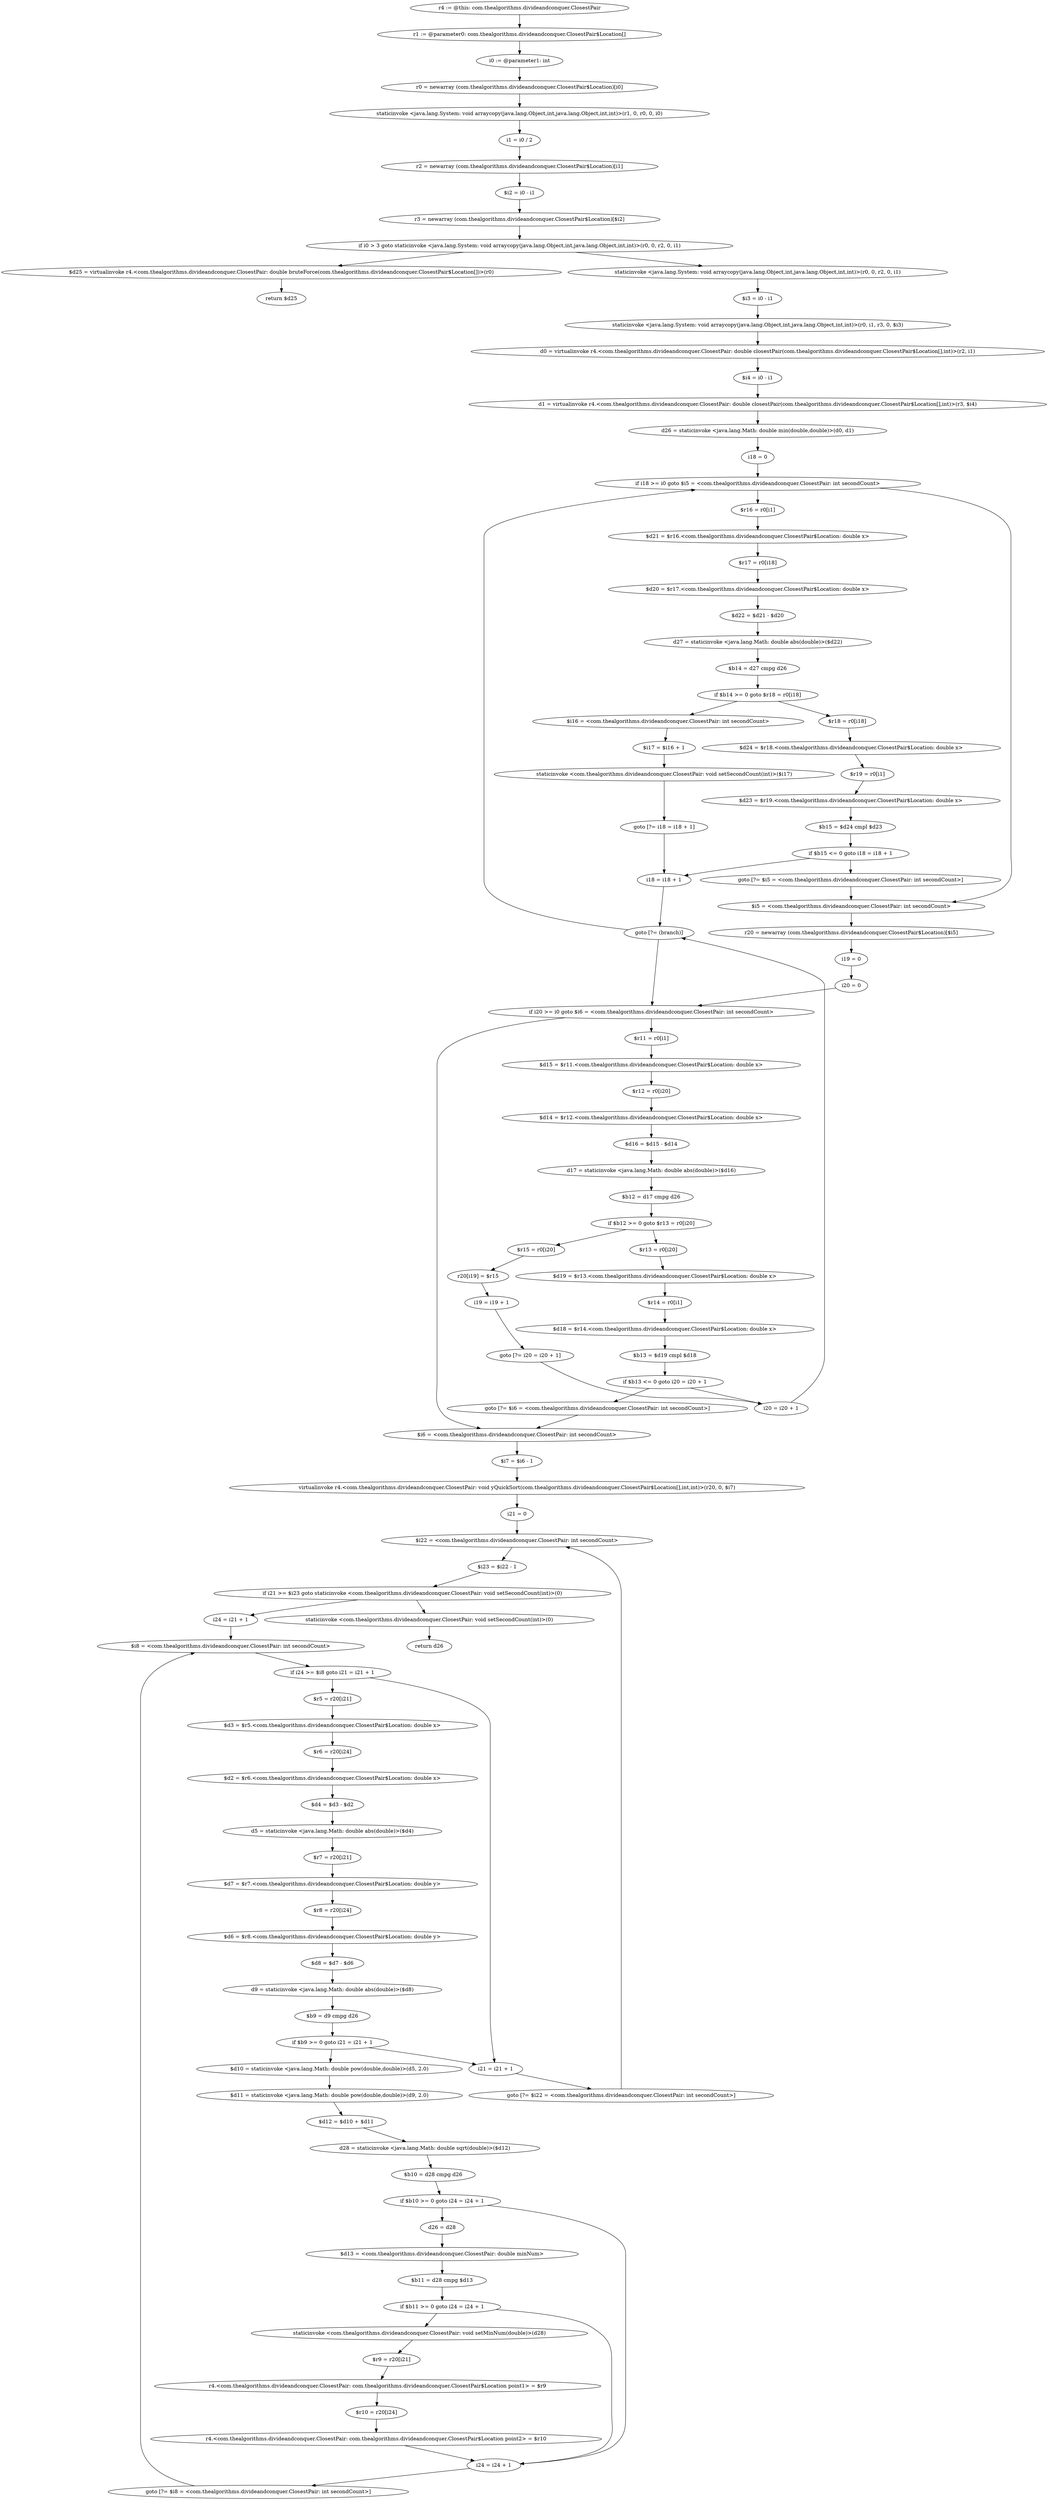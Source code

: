 digraph "unitGraph" {
    "r4 := @this: com.thealgorithms.divideandconquer.ClosestPair"
    "r1 := @parameter0: com.thealgorithms.divideandconquer.ClosestPair$Location[]"
    "i0 := @parameter1: int"
    "r0 = newarray (com.thealgorithms.divideandconquer.ClosestPair$Location)[i0]"
    "staticinvoke <java.lang.System: void arraycopy(java.lang.Object,int,java.lang.Object,int,int)>(r1, 0, r0, 0, i0)"
    "i1 = i0 / 2"
    "r2 = newarray (com.thealgorithms.divideandconquer.ClosestPair$Location)[i1]"
    "$i2 = i0 - i1"
    "r3 = newarray (com.thealgorithms.divideandconquer.ClosestPair$Location)[$i2]"
    "if i0 > 3 goto staticinvoke <java.lang.System: void arraycopy(java.lang.Object,int,java.lang.Object,int,int)>(r0, 0, r2, 0, i1)"
    "$d25 = virtualinvoke r4.<com.thealgorithms.divideandconquer.ClosestPair: double bruteForce(com.thealgorithms.divideandconquer.ClosestPair$Location[])>(r0)"
    "return $d25"
    "staticinvoke <java.lang.System: void arraycopy(java.lang.Object,int,java.lang.Object,int,int)>(r0, 0, r2, 0, i1)"
    "$i3 = i0 - i1"
    "staticinvoke <java.lang.System: void arraycopy(java.lang.Object,int,java.lang.Object,int,int)>(r0, i1, r3, 0, $i3)"
    "d0 = virtualinvoke r4.<com.thealgorithms.divideandconquer.ClosestPair: double closestPair(com.thealgorithms.divideandconquer.ClosestPair$Location[],int)>(r2, i1)"
    "$i4 = i0 - i1"
    "d1 = virtualinvoke r4.<com.thealgorithms.divideandconquer.ClosestPair: double closestPair(com.thealgorithms.divideandconquer.ClosestPair$Location[],int)>(r3, $i4)"
    "d26 = staticinvoke <java.lang.Math: double min(double,double)>(d0, d1)"
    "i18 = 0"
    "if i18 >= i0 goto $i5 = <com.thealgorithms.divideandconquer.ClosestPair: int secondCount>"
    "$r16 = r0[i1]"
    "$d21 = $r16.<com.thealgorithms.divideandconquer.ClosestPair$Location: double x>"
    "$r17 = r0[i18]"
    "$d20 = $r17.<com.thealgorithms.divideandconquer.ClosestPair$Location: double x>"
    "$d22 = $d21 - $d20"
    "d27 = staticinvoke <java.lang.Math: double abs(double)>($d22)"
    "$b14 = d27 cmpg d26"
    "if $b14 >= 0 goto $r18 = r0[i18]"
    "$i16 = <com.thealgorithms.divideandconquer.ClosestPair: int secondCount>"
    "$i17 = $i16 + 1"
    "staticinvoke <com.thealgorithms.divideandconquer.ClosestPair: void setSecondCount(int)>($i17)"
    "goto [?= i18 = i18 + 1]"
    "$r18 = r0[i18]"
    "$d24 = $r18.<com.thealgorithms.divideandconquer.ClosestPair$Location: double x>"
    "$r19 = r0[i1]"
    "$d23 = $r19.<com.thealgorithms.divideandconquer.ClosestPair$Location: double x>"
    "$b15 = $d24 cmpl $d23"
    "if $b15 <= 0 goto i18 = i18 + 1"
    "goto [?= $i5 = <com.thealgorithms.divideandconquer.ClosestPair: int secondCount>]"
    "i18 = i18 + 1"
    "goto [?= (branch)]"
    "$i5 = <com.thealgorithms.divideandconquer.ClosestPair: int secondCount>"
    "r20 = newarray (com.thealgorithms.divideandconquer.ClosestPair$Location)[$i5]"
    "i19 = 0"
    "i20 = 0"
    "if i20 >= i0 goto $i6 = <com.thealgorithms.divideandconquer.ClosestPair: int secondCount>"
    "$r11 = r0[i1]"
    "$d15 = $r11.<com.thealgorithms.divideandconquer.ClosestPair$Location: double x>"
    "$r12 = r0[i20]"
    "$d14 = $r12.<com.thealgorithms.divideandconquer.ClosestPair$Location: double x>"
    "$d16 = $d15 - $d14"
    "d17 = staticinvoke <java.lang.Math: double abs(double)>($d16)"
    "$b12 = d17 cmpg d26"
    "if $b12 >= 0 goto $r13 = r0[i20]"
    "$r15 = r0[i20]"
    "r20[i19] = $r15"
    "i19 = i19 + 1"
    "goto [?= i20 = i20 + 1]"
    "$r13 = r0[i20]"
    "$d19 = $r13.<com.thealgorithms.divideandconquer.ClosestPair$Location: double x>"
    "$r14 = r0[i1]"
    "$d18 = $r14.<com.thealgorithms.divideandconquer.ClosestPair$Location: double x>"
    "$b13 = $d19 cmpl $d18"
    "if $b13 <= 0 goto i20 = i20 + 1"
    "goto [?= $i6 = <com.thealgorithms.divideandconquer.ClosestPair: int secondCount>]"
    "i20 = i20 + 1"
    "$i6 = <com.thealgorithms.divideandconquer.ClosestPair: int secondCount>"
    "$i7 = $i6 - 1"
    "virtualinvoke r4.<com.thealgorithms.divideandconquer.ClosestPair: void yQuickSort(com.thealgorithms.divideandconquer.ClosestPair$Location[],int,int)>(r20, 0, $i7)"
    "i21 = 0"
    "$i22 = <com.thealgorithms.divideandconquer.ClosestPair: int secondCount>"
    "$i23 = $i22 - 1"
    "if i21 >= $i23 goto staticinvoke <com.thealgorithms.divideandconquer.ClosestPair: void setSecondCount(int)>(0)"
    "i24 = i21 + 1"
    "$i8 = <com.thealgorithms.divideandconquer.ClosestPair: int secondCount>"
    "if i24 >= $i8 goto i21 = i21 + 1"
    "$r5 = r20[i21]"
    "$d3 = $r5.<com.thealgorithms.divideandconquer.ClosestPair$Location: double x>"
    "$r6 = r20[i24]"
    "$d2 = $r6.<com.thealgorithms.divideandconquer.ClosestPair$Location: double x>"
    "$d4 = $d3 - $d2"
    "d5 = staticinvoke <java.lang.Math: double abs(double)>($d4)"
    "$r7 = r20[i21]"
    "$d7 = $r7.<com.thealgorithms.divideandconquer.ClosestPair$Location: double y>"
    "$r8 = r20[i24]"
    "$d6 = $r8.<com.thealgorithms.divideandconquer.ClosestPair$Location: double y>"
    "$d8 = $d7 - $d6"
    "d9 = staticinvoke <java.lang.Math: double abs(double)>($d8)"
    "$b9 = d9 cmpg d26"
    "if $b9 >= 0 goto i21 = i21 + 1"
    "$d10 = staticinvoke <java.lang.Math: double pow(double,double)>(d5, 2.0)"
    "$d11 = staticinvoke <java.lang.Math: double pow(double,double)>(d9, 2.0)"
    "$d12 = $d10 + $d11"
    "d28 = staticinvoke <java.lang.Math: double sqrt(double)>($d12)"
    "$b10 = d28 cmpg d26"
    "if $b10 >= 0 goto i24 = i24 + 1"
    "d26 = d28"
    "$d13 = <com.thealgorithms.divideandconquer.ClosestPair: double minNum>"
    "$b11 = d28 cmpg $d13"
    "if $b11 >= 0 goto i24 = i24 + 1"
    "staticinvoke <com.thealgorithms.divideandconquer.ClosestPair: void setMinNum(double)>(d28)"
    "$r9 = r20[i21]"
    "r4.<com.thealgorithms.divideandconquer.ClosestPair: com.thealgorithms.divideandconquer.ClosestPair$Location point1> = $r9"
    "$r10 = r20[i24]"
    "r4.<com.thealgorithms.divideandconquer.ClosestPair: com.thealgorithms.divideandconquer.ClosestPair$Location point2> = $r10"
    "i24 = i24 + 1"
    "goto [?= $i8 = <com.thealgorithms.divideandconquer.ClosestPair: int secondCount>]"
    "i21 = i21 + 1"
    "goto [?= $i22 = <com.thealgorithms.divideandconquer.ClosestPair: int secondCount>]"
    "staticinvoke <com.thealgorithms.divideandconquer.ClosestPair: void setSecondCount(int)>(0)"
    "return d26"
    "r4 := @this: com.thealgorithms.divideandconquer.ClosestPair"->"r1 := @parameter0: com.thealgorithms.divideandconquer.ClosestPair$Location[]";
    "r1 := @parameter0: com.thealgorithms.divideandconquer.ClosestPair$Location[]"->"i0 := @parameter1: int";
    "i0 := @parameter1: int"->"r0 = newarray (com.thealgorithms.divideandconquer.ClosestPair$Location)[i0]";
    "r0 = newarray (com.thealgorithms.divideandconquer.ClosestPair$Location)[i0]"->"staticinvoke <java.lang.System: void arraycopy(java.lang.Object,int,java.lang.Object,int,int)>(r1, 0, r0, 0, i0)";
    "staticinvoke <java.lang.System: void arraycopy(java.lang.Object,int,java.lang.Object,int,int)>(r1, 0, r0, 0, i0)"->"i1 = i0 / 2";
    "i1 = i0 / 2"->"r2 = newarray (com.thealgorithms.divideandconquer.ClosestPair$Location)[i1]";
    "r2 = newarray (com.thealgorithms.divideandconquer.ClosestPair$Location)[i1]"->"$i2 = i0 - i1";
    "$i2 = i0 - i1"->"r3 = newarray (com.thealgorithms.divideandconquer.ClosestPair$Location)[$i2]";
    "r3 = newarray (com.thealgorithms.divideandconquer.ClosestPair$Location)[$i2]"->"if i0 > 3 goto staticinvoke <java.lang.System: void arraycopy(java.lang.Object,int,java.lang.Object,int,int)>(r0, 0, r2, 0, i1)";
    "if i0 > 3 goto staticinvoke <java.lang.System: void arraycopy(java.lang.Object,int,java.lang.Object,int,int)>(r0, 0, r2, 0, i1)"->"$d25 = virtualinvoke r4.<com.thealgorithms.divideandconquer.ClosestPair: double bruteForce(com.thealgorithms.divideandconquer.ClosestPair$Location[])>(r0)";
    "if i0 > 3 goto staticinvoke <java.lang.System: void arraycopy(java.lang.Object,int,java.lang.Object,int,int)>(r0, 0, r2, 0, i1)"->"staticinvoke <java.lang.System: void arraycopy(java.lang.Object,int,java.lang.Object,int,int)>(r0, 0, r2, 0, i1)";
    "$d25 = virtualinvoke r4.<com.thealgorithms.divideandconquer.ClosestPair: double bruteForce(com.thealgorithms.divideandconquer.ClosestPair$Location[])>(r0)"->"return $d25";
    "staticinvoke <java.lang.System: void arraycopy(java.lang.Object,int,java.lang.Object,int,int)>(r0, 0, r2, 0, i1)"->"$i3 = i0 - i1";
    "$i3 = i0 - i1"->"staticinvoke <java.lang.System: void arraycopy(java.lang.Object,int,java.lang.Object,int,int)>(r0, i1, r3, 0, $i3)";
    "staticinvoke <java.lang.System: void arraycopy(java.lang.Object,int,java.lang.Object,int,int)>(r0, i1, r3, 0, $i3)"->"d0 = virtualinvoke r4.<com.thealgorithms.divideandconquer.ClosestPair: double closestPair(com.thealgorithms.divideandconquer.ClosestPair$Location[],int)>(r2, i1)";
    "d0 = virtualinvoke r4.<com.thealgorithms.divideandconquer.ClosestPair: double closestPair(com.thealgorithms.divideandconquer.ClosestPair$Location[],int)>(r2, i1)"->"$i4 = i0 - i1";
    "$i4 = i0 - i1"->"d1 = virtualinvoke r4.<com.thealgorithms.divideandconquer.ClosestPair: double closestPair(com.thealgorithms.divideandconquer.ClosestPair$Location[],int)>(r3, $i4)";
    "d1 = virtualinvoke r4.<com.thealgorithms.divideandconquer.ClosestPair: double closestPair(com.thealgorithms.divideandconquer.ClosestPair$Location[],int)>(r3, $i4)"->"d26 = staticinvoke <java.lang.Math: double min(double,double)>(d0, d1)";
    "d26 = staticinvoke <java.lang.Math: double min(double,double)>(d0, d1)"->"i18 = 0";
    "i18 = 0"->"if i18 >= i0 goto $i5 = <com.thealgorithms.divideandconquer.ClosestPair: int secondCount>";
    "if i18 >= i0 goto $i5 = <com.thealgorithms.divideandconquer.ClosestPair: int secondCount>"->"$r16 = r0[i1]";
    "if i18 >= i0 goto $i5 = <com.thealgorithms.divideandconquer.ClosestPair: int secondCount>"->"$i5 = <com.thealgorithms.divideandconquer.ClosestPair: int secondCount>";
    "$r16 = r0[i1]"->"$d21 = $r16.<com.thealgorithms.divideandconquer.ClosestPair$Location: double x>";
    "$d21 = $r16.<com.thealgorithms.divideandconquer.ClosestPair$Location: double x>"->"$r17 = r0[i18]";
    "$r17 = r0[i18]"->"$d20 = $r17.<com.thealgorithms.divideandconquer.ClosestPair$Location: double x>";
    "$d20 = $r17.<com.thealgorithms.divideandconquer.ClosestPair$Location: double x>"->"$d22 = $d21 - $d20";
    "$d22 = $d21 - $d20"->"d27 = staticinvoke <java.lang.Math: double abs(double)>($d22)";
    "d27 = staticinvoke <java.lang.Math: double abs(double)>($d22)"->"$b14 = d27 cmpg d26";
    "$b14 = d27 cmpg d26"->"if $b14 >= 0 goto $r18 = r0[i18]";
    "if $b14 >= 0 goto $r18 = r0[i18]"->"$i16 = <com.thealgorithms.divideandconquer.ClosestPair: int secondCount>";
    "if $b14 >= 0 goto $r18 = r0[i18]"->"$r18 = r0[i18]";
    "$i16 = <com.thealgorithms.divideandconquer.ClosestPair: int secondCount>"->"$i17 = $i16 + 1";
    "$i17 = $i16 + 1"->"staticinvoke <com.thealgorithms.divideandconquer.ClosestPair: void setSecondCount(int)>($i17)";
    "staticinvoke <com.thealgorithms.divideandconquer.ClosestPair: void setSecondCount(int)>($i17)"->"goto [?= i18 = i18 + 1]";
    "goto [?= i18 = i18 + 1]"->"i18 = i18 + 1";
    "$r18 = r0[i18]"->"$d24 = $r18.<com.thealgorithms.divideandconquer.ClosestPair$Location: double x>";
    "$d24 = $r18.<com.thealgorithms.divideandconquer.ClosestPair$Location: double x>"->"$r19 = r0[i1]";
    "$r19 = r0[i1]"->"$d23 = $r19.<com.thealgorithms.divideandconquer.ClosestPair$Location: double x>";
    "$d23 = $r19.<com.thealgorithms.divideandconquer.ClosestPair$Location: double x>"->"$b15 = $d24 cmpl $d23";
    "$b15 = $d24 cmpl $d23"->"if $b15 <= 0 goto i18 = i18 + 1";
    "if $b15 <= 0 goto i18 = i18 + 1"->"goto [?= $i5 = <com.thealgorithms.divideandconquer.ClosestPair: int secondCount>]";
    "if $b15 <= 0 goto i18 = i18 + 1"->"i18 = i18 + 1";
    "goto [?= $i5 = <com.thealgorithms.divideandconquer.ClosestPair: int secondCount>]"->"$i5 = <com.thealgorithms.divideandconquer.ClosestPair: int secondCount>";
    "i18 = i18 + 1"->"goto [?= (branch)]";
    "goto [?= (branch)]"->"if i18 >= i0 goto $i5 = <com.thealgorithms.divideandconquer.ClosestPair: int secondCount>";
    "$i5 = <com.thealgorithms.divideandconquer.ClosestPair: int secondCount>"->"r20 = newarray (com.thealgorithms.divideandconquer.ClosestPair$Location)[$i5]";
    "r20 = newarray (com.thealgorithms.divideandconquer.ClosestPair$Location)[$i5]"->"i19 = 0";
    "i19 = 0"->"i20 = 0";
    "i20 = 0"->"if i20 >= i0 goto $i6 = <com.thealgorithms.divideandconquer.ClosestPair: int secondCount>";
    "if i20 >= i0 goto $i6 = <com.thealgorithms.divideandconquer.ClosestPair: int secondCount>"->"$r11 = r0[i1]";
    "if i20 >= i0 goto $i6 = <com.thealgorithms.divideandconquer.ClosestPair: int secondCount>"->"$i6 = <com.thealgorithms.divideandconquer.ClosestPair: int secondCount>";
    "$r11 = r0[i1]"->"$d15 = $r11.<com.thealgorithms.divideandconquer.ClosestPair$Location: double x>";
    "$d15 = $r11.<com.thealgorithms.divideandconquer.ClosestPair$Location: double x>"->"$r12 = r0[i20]";
    "$r12 = r0[i20]"->"$d14 = $r12.<com.thealgorithms.divideandconquer.ClosestPair$Location: double x>";
    "$d14 = $r12.<com.thealgorithms.divideandconquer.ClosestPair$Location: double x>"->"$d16 = $d15 - $d14";
    "$d16 = $d15 - $d14"->"d17 = staticinvoke <java.lang.Math: double abs(double)>($d16)";
    "d17 = staticinvoke <java.lang.Math: double abs(double)>($d16)"->"$b12 = d17 cmpg d26";
    "$b12 = d17 cmpg d26"->"if $b12 >= 0 goto $r13 = r0[i20]";
    "if $b12 >= 0 goto $r13 = r0[i20]"->"$r15 = r0[i20]";
    "if $b12 >= 0 goto $r13 = r0[i20]"->"$r13 = r0[i20]";
    "$r15 = r0[i20]"->"r20[i19] = $r15";
    "r20[i19] = $r15"->"i19 = i19 + 1";
    "i19 = i19 + 1"->"goto [?= i20 = i20 + 1]";
    "goto [?= i20 = i20 + 1]"->"i20 = i20 + 1";
    "$r13 = r0[i20]"->"$d19 = $r13.<com.thealgorithms.divideandconquer.ClosestPair$Location: double x>";
    "$d19 = $r13.<com.thealgorithms.divideandconquer.ClosestPair$Location: double x>"->"$r14 = r0[i1]";
    "$r14 = r0[i1]"->"$d18 = $r14.<com.thealgorithms.divideandconquer.ClosestPair$Location: double x>";
    "$d18 = $r14.<com.thealgorithms.divideandconquer.ClosestPair$Location: double x>"->"$b13 = $d19 cmpl $d18";
    "$b13 = $d19 cmpl $d18"->"if $b13 <= 0 goto i20 = i20 + 1";
    "if $b13 <= 0 goto i20 = i20 + 1"->"goto [?= $i6 = <com.thealgorithms.divideandconquer.ClosestPair: int secondCount>]";
    "if $b13 <= 0 goto i20 = i20 + 1"->"i20 = i20 + 1";
    "goto [?= $i6 = <com.thealgorithms.divideandconquer.ClosestPair: int secondCount>]"->"$i6 = <com.thealgorithms.divideandconquer.ClosestPair: int secondCount>";
    "i20 = i20 + 1"->"goto [?= (branch)]";
    "goto [?= (branch)]"->"if i20 >= i0 goto $i6 = <com.thealgorithms.divideandconquer.ClosestPair: int secondCount>";
    "$i6 = <com.thealgorithms.divideandconquer.ClosestPair: int secondCount>"->"$i7 = $i6 - 1";
    "$i7 = $i6 - 1"->"virtualinvoke r4.<com.thealgorithms.divideandconquer.ClosestPair: void yQuickSort(com.thealgorithms.divideandconquer.ClosestPair$Location[],int,int)>(r20, 0, $i7)";
    "virtualinvoke r4.<com.thealgorithms.divideandconquer.ClosestPair: void yQuickSort(com.thealgorithms.divideandconquer.ClosestPair$Location[],int,int)>(r20, 0, $i7)"->"i21 = 0";
    "i21 = 0"->"$i22 = <com.thealgorithms.divideandconquer.ClosestPair: int secondCount>";
    "$i22 = <com.thealgorithms.divideandconquer.ClosestPair: int secondCount>"->"$i23 = $i22 - 1";
    "$i23 = $i22 - 1"->"if i21 >= $i23 goto staticinvoke <com.thealgorithms.divideandconquer.ClosestPair: void setSecondCount(int)>(0)";
    "if i21 >= $i23 goto staticinvoke <com.thealgorithms.divideandconquer.ClosestPair: void setSecondCount(int)>(0)"->"i24 = i21 + 1";
    "if i21 >= $i23 goto staticinvoke <com.thealgorithms.divideandconquer.ClosestPair: void setSecondCount(int)>(0)"->"staticinvoke <com.thealgorithms.divideandconquer.ClosestPair: void setSecondCount(int)>(0)";
    "i24 = i21 + 1"->"$i8 = <com.thealgorithms.divideandconquer.ClosestPair: int secondCount>";
    "$i8 = <com.thealgorithms.divideandconquer.ClosestPair: int secondCount>"->"if i24 >= $i8 goto i21 = i21 + 1";
    "if i24 >= $i8 goto i21 = i21 + 1"->"$r5 = r20[i21]";
    "if i24 >= $i8 goto i21 = i21 + 1"->"i21 = i21 + 1";
    "$r5 = r20[i21]"->"$d3 = $r5.<com.thealgorithms.divideandconquer.ClosestPair$Location: double x>";
    "$d3 = $r5.<com.thealgorithms.divideandconquer.ClosestPair$Location: double x>"->"$r6 = r20[i24]";
    "$r6 = r20[i24]"->"$d2 = $r6.<com.thealgorithms.divideandconquer.ClosestPair$Location: double x>";
    "$d2 = $r6.<com.thealgorithms.divideandconquer.ClosestPair$Location: double x>"->"$d4 = $d3 - $d2";
    "$d4 = $d3 - $d2"->"d5 = staticinvoke <java.lang.Math: double abs(double)>($d4)";
    "d5 = staticinvoke <java.lang.Math: double abs(double)>($d4)"->"$r7 = r20[i21]";
    "$r7 = r20[i21]"->"$d7 = $r7.<com.thealgorithms.divideandconquer.ClosestPair$Location: double y>";
    "$d7 = $r7.<com.thealgorithms.divideandconquer.ClosestPair$Location: double y>"->"$r8 = r20[i24]";
    "$r8 = r20[i24]"->"$d6 = $r8.<com.thealgorithms.divideandconquer.ClosestPair$Location: double y>";
    "$d6 = $r8.<com.thealgorithms.divideandconquer.ClosestPair$Location: double y>"->"$d8 = $d7 - $d6";
    "$d8 = $d7 - $d6"->"d9 = staticinvoke <java.lang.Math: double abs(double)>($d8)";
    "d9 = staticinvoke <java.lang.Math: double abs(double)>($d8)"->"$b9 = d9 cmpg d26";
    "$b9 = d9 cmpg d26"->"if $b9 >= 0 goto i21 = i21 + 1";
    "if $b9 >= 0 goto i21 = i21 + 1"->"$d10 = staticinvoke <java.lang.Math: double pow(double,double)>(d5, 2.0)";
    "if $b9 >= 0 goto i21 = i21 + 1"->"i21 = i21 + 1";
    "$d10 = staticinvoke <java.lang.Math: double pow(double,double)>(d5, 2.0)"->"$d11 = staticinvoke <java.lang.Math: double pow(double,double)>(d9, 2.0)";
    "$d11 = staticinvoke <java.lang.Math: double pow(double,double)>(d9, 2.0)"->"$d12 = $d10 + $d11";
    "$d12 = $d10 + $d11"->"d28 = staticinvoke <java.lang.Math: double sqrt(double)>($d12)";
    "d28 = staticinvoke <java.lang.Math: double sqrt(double)>($d12)"->"$b10 = d28 cmpg d26";
    "$b10 = d28 cmpg d26"->"if $b10 >= 0 goto i24 = i24 + 1";
    "if $b10 >= 0 goto i24 = i24 + 1"->"d26 = d28";
    "if $b10 >= 0 goto i24 = i24 + 1"->"i24 = i24 + 1";
    "d26 = d28"->"$d13 = <com.thealgorithms.divideandconquer.ClosestPair: double minNum>";
    "$d13 = <com.thealgorithms.divideandconquer.ClosestPair: double minNum>"->"$b11 = d28 cmpg $d13";
    "$b11 = d28 cmpg $d13"->"if $b11 >= 0 goto i24 = i24 + 1";
    "if $b11 >= 0 goto i24 = i24 + 1"->"staticinvoke <com.thealgorithms.divideandconquer.ClosestPair: void setMinNum(double)>(d28)";
    "if $b11 >= 0 goto i24 = i24 + 1"->"i24 = i24 + 1";
    "staticinvoke <com.thealgorithms.divideandconquer.ClosestPair: void setMinNum(double)>(d28)"->"$r9 = r20[i21]";
    "$r9 = r20[i21]"->"r4.<com.thealgorithms.divideandconquer.ClosestPair: com.thealgorithms.divideandconquer.ClosestPair$Location point1> = $r9";
    "r4.<com.thealgorithms.divideandconquer.ClosestPair: com.thealgorithms.divideandconquer.ClosestPair$Location point1> = $r9"->"$r10 = r20[i24]";
    "$r10 = r20[i24]"->"r4.<com.thealgorithms.divideandconquer.ClosestPair: com.thealgorithms.divideandconquer.ClosestPair$Location point2> = $r10";
    "r4.<com.thealgorithms.divideandconquer.ClosestPair: com.thealgorithms.divideandconquer.ClosestPair$Location point2> = $r10"->"i24 = i24 + 1";
    "i24 = i24 + 1"->"goto [?= $i8 = <com.thealgorithms.divideandconquer.ClosestPair: int secondCount>]";
    "goto [?= $i8 = <com.thealgorithms.divideandconquer.ClosestPair: int secondCount>]"->"$i8 = <com.thealgorithms.divideandconquer.ClosestPair: int secondCount>";
    "i21 = i21 + 1"->"goto [?= $i22 = <com.thealgorithms.divideandconquer.ClosestPair: int secondCount>]";
    "goto [?= $i22 = <com.thealgorithms.divideandconquer.ClosestPair: int secondCount>]"->"$i22 = <com.thealgorithms.divideandconquer.ClosestPair: int secondCount>";
    "staticinvoke <com.thealgorithms.divideandconquer.ClosestPair: void setSecondCount(int)>(0)"->"return d26";
}
